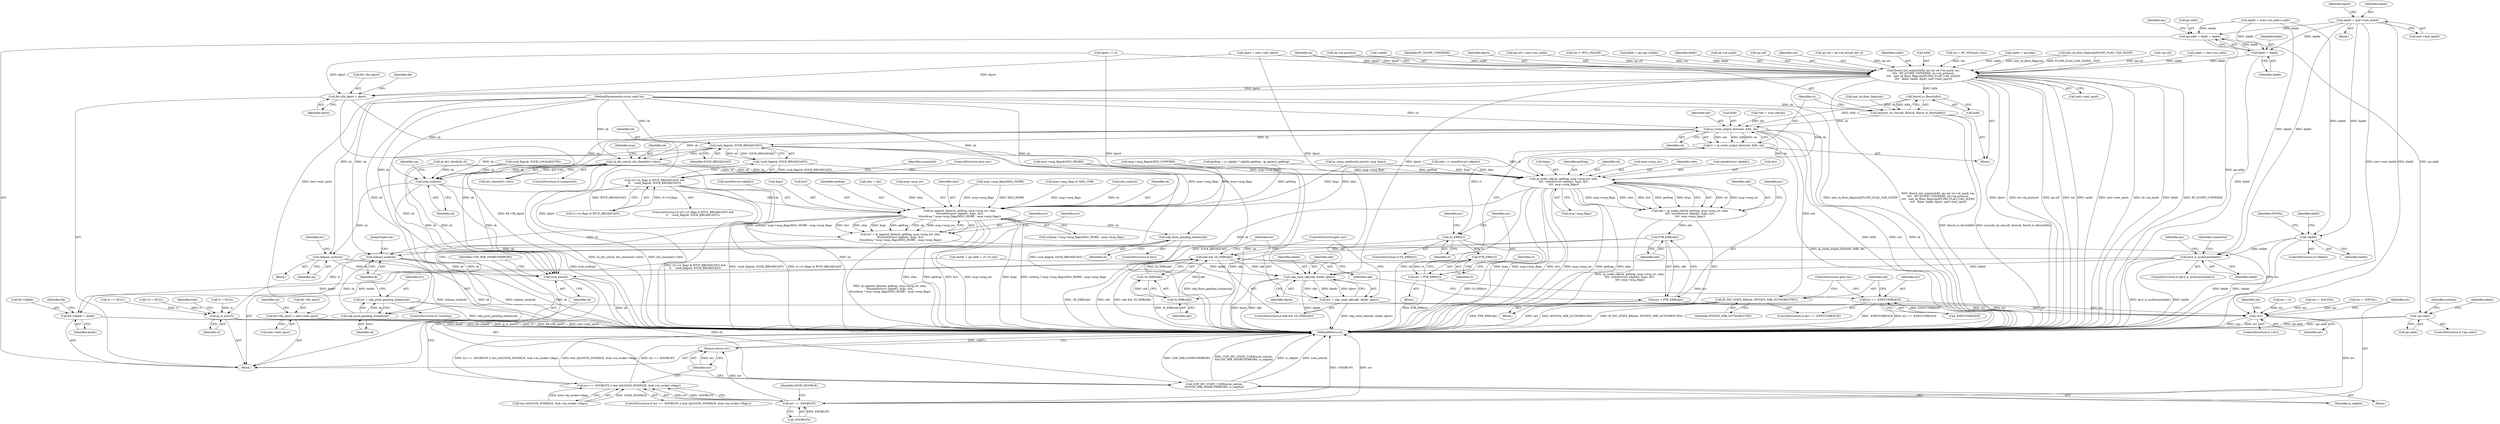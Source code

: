 digraph "0_linux_f6d8bd051c391c1c0458a30b2a7abcd939329259_32@pointer" {
"1000304" [label="(Call,daddr = inet->inet_daddr)"];
"1000387" [label="(Call,ipc.addr = faddr = daddr)"];
"1000596" [label="(Call,!ipc.addr)"];
"1000391" [label="(Call,faddr = daddr)"];
"1000501" [label="(Call,flowi4_init_output(&fl4, ipc.oif, sk->sk_mark, tos,\n\t\t\t\t   RT_SCOPE_UNIVERSE, sk->sk_protocol,\n\t\t\t\t   inet_sk_flowi_flags(sk)|FLOWI_FLAG_CAN_SLEEP,\n\t\t\t\t   faddr, saddr, dport, inet->inet_sport))"];
"1000527" [label="(Call,flowi4_to_flowi(&fl4))"];
"1000525" [label="(Call,security_sk_classify_flow(sk, flowi4_to_flowi(&fl4)))"];
"1000532" [label="(Call,ip_route_output_flow(net, &fl4, sk))"];
"1000530" [label="(Call,rt = ip_route_output_flow(net, &fl4, sk))"];
"1000538" [label="(Call,IS_ERR(rt))"];
"1000543" [label="(Call,PTR_ERR(rt))"];
"1000541" [label="(Call,err = PTR_ERR(rt))"];
"1000549" [label="(Call,err == -ENETUNREACH)"];
"1000770" [label="(Call,!err)"];
"1000776" [label="(Call,err == -ENOBUFS)"];
"1000775" [label="(Call,err == -ENOBUFS || test_bit(SOCK_NOSPACE, &sk->sk_socket->flags))"];
"1000794" [label="(Return,return err;)"];
"1000761" [label="(Call,ip_rt_put(rt))"];
"1000553" [label="(Call,IP_INC_STATS_BH(net, IPSTATS_MIB_OUTNOROUTES))"];
"1000569" [label="(Call,sock_flag(sk, SOCK_BROADCAST))"];
"1000568" [label="(Call,!sock_flag(sk, SOCK_BROADCAST))"];
"1000562" [label="(Call,(rt->rt_flags & RTCF_BROADCAST) &&\n\t\t    !sock_flag(sk, SOCK_BROADCAST))"];
"1000575" [label="(Call,sk_dst_set(sk, dst_clone(&rt->dst)))"];
"1000615" [label="(Call,ip_make_skb(sk, getfrag, msg->msg_iov, ulen,\n\t\t\t\t  sizeof(struct udphdr), &ipc, &rt,\n\t\t\t\t  msg->msg_flags))"];
"1000613" [label="(Call,skb = ip_make_skb(sk, getfrag, msg->msg_iov, ulen,\n\t\t\t\t  sizeof(struct udphdr), &ipc, &rt,\n\t\t\t\t  msg->msg_flags))"];
"1000633" [label="(Call,PTR_ERR(skb))"];
"1000631" [label="(Call,err = PTR_ERR(skb))"];
"1000636" [label="(Call,skb && !IS_ERR(skb))"];
"1000643" [label="(Call,udp_send_skb(skb, daddr, dport))"];
"1000641" [label="(Call,err = udp_send_skb(skb, daddr, dport))"];
"1000639" [label="(Call,IS_ERR(skb))"];
"1000638" [label="(Call,!IS_ERR(skb))"];
"1000790" [label="(Call,sock_net(sk))"];
"1000789" [label="(Call,UDP_INC_STATS_USER(sock_net(sk),\n\t\t\t\tUDP_MIB_SNDBUFERRORS, is_udplite))"];
"1000648" [label="(Call,lock_sock(sk))"];
"1000656" [label="(Call,release_sock(sk))"];
"1000710" [label="(Call,ip_append_data(sk, getfrag, msg->msg_iov, ulen,\n\t\t\tsizeof(struct udphdr), &ipc, &rt,\n\t\t\tcorkreq ? msg->msg_flags|MSG_MORE : msg->msg_flags))"];
"1000708" [label="(Call,err = ip_append_data(sk, getfrag, msg->msg_iov, ulen,\n\t\t\tsizeof(struct udphdr), &ipc, &rt,\n\t\t\tcorkreq ? msg->msg_flags|MSG_MORE : msg->msg_flags))"];
"1000735" [label="(Call,udp_flush_pending_frames(sk))"];
"1000758" [label="(Call,release_sock(sk))"];
"1000743" [label="(Call,udp_push_pending_frames(sk))"];
"1000741" [label="(Call,err = udp_push_pending_frames(sk))"];
"1000685" [label="(Call,fl4->fl4_dport = dport)"];
"1000690" [label="(Call,fl4->fl4_sport = inet->inet_sport)"];
"1000406" [label="(Call,!daddr)"];
"1000455" [label="(Call,ipv4_is_multicast(daddr))"];
"1000675" [label="(Call,fl4->daddr = daddr)"];
"1000716" [label="(Identifier,ulen)"];
"1000494" [label="(Block,)"];
"1000510" [label="(Identifier,tos)"];
"1000568" [label="(Call,!sock_flag(sk, SOCK_BROADCAST))"];
"1000769" [label="(ControlStructure,if (!err))"];
"1000310" [label="(Identifier,dport)"];
"1000230" [label="(Call,ulen += sizeof(struct udphdr))"];
"1000647" [label="(ControlStructure,goto out;)"];
"1000743" [label="(Call,udp_push_pending_frames(sk))"];
"1000633" [label="(Call,PTR_ERR(skb))"];
"1000614" [label="(Identifier,skb)"];
"1000792" [label="(Identifier,UDP_MIB_SNDBUFERRORS)"];
"1000725" [label="(Call,msg->msg_flags|MSG_MORE)"];
"1000540" [label="(Block,)"];
"1000764" [label="(Identifier,free)"];
"1000575" [label="(Call,sk_dst_set(sk, dst_clone(&rt->dst)))"];
"1000177" [label="(Call,msg->msg_flags & MSG_OOB)"];
"1000115" [label="(Block,)"];
"1000686" [label="(Call,fl4->fl4_dport)"];
"1000761" [label="(Call,ip_rt_put(rt))"];
"1000692" [label="(Identifier,fl4)"];
"1000324" [label="(Call,ipc.oif = sk->sk_bound_dev_if)"];
"1000628" [label="(Call,msg->msg_flags)"];
"1000708" [label="(Call,err = ip_append_data(sk, getfrag, msg->msg_iov, ulen,\n\t\t\tsizeof(struct udphdr), &ipc, &rt,\n\t\t\tcorkreq ? msg->msg_flags|MSG_MORE : msg->msg_flags))"];
"1000520" [label="(Identifier,saddr)"];
"1000694" [label="(Call,inet->inet_sport)"];
"1000502" [label="(Call,&fl4)"];
"1000206" [label="(Call,lock_sock(sk))"];
"1000733" [label="(ControlStructure,if (err))"];
"1000596" [label="(Call,!ipc.addr)"];
"1000461" [label="(Identifier,ipc)"];
"1000549" [label="(Call,err == -ENETUNREACH)"];
"1000556" [label="(ControlStructure,goto out;)"];
"1000397" [label="(Identifier,ipc)"];
"1000676" [label="(Call,fl4->daddr)"];
"1000557" [label="(Call,err = -EACCES)"];
"1000758" [label="(Call,release_sock(sk))"];
"1000306" [label="(Call,inet->inet_daddr)"];
"1000421" [label="(Call,tos = RT_TOS(inet->tos))"];
"1000382" [label="(Call,saddr = ipc.addr)"];
"1000546" [label="(Identifier,rt)"];
"1000645" [label="(Identifier,daddr)"];
"1000515" [label="(Call,inet_sk_flowi_flags(sk)|FLOWI_FLAG_CAN_SLEEP)"];
"1000626" [label="(Call,&rt)"];
"1000771" [label="(Identifier,err)"];
"1000794" [label="(Return,return err;)"];
"1000689" [label="(Identifier,dport)"];
"1000639" [label="(Call,IS_ERR(skb))"];
"1000760" [label="(JumpTarget,out:)"];
"1000545" [label="(Call,rt = NULL)"];
"1000572" [label="(ControlStructure,goto out;)"];
"1000624" [label="(Call,&ipc)"];
"1000711" [label="(Identifier,sk)"];
"1000649" [label="(Identifier,sk)"];
"1000643" [label="(Call,udp_send_skb(skb, daddr, dport))"];
"1000717" [label="(Call,sizeof(struct udphdr))"];
"1000723" [label="(Call,corkreq ? msg->msg_flags|MSG_MORE : msg->msg_flags)"];
"1000595" [label="(ControlStructure,if (!ipc.addr))"];
"1000392" [label="(Identifier,faddr)"];
"1000632" [label="(Identifier,err)"];
"1000719" [label="(Call,&ipc)"];
"1000644" [label="(Identifier,skb)"];
"1000459" [label="(Call,!ipc.oif)"];
"1000410" [label="(Identifier,EINVAL)"];
"1000473" [label="(Call,saddr = inet->mc_addr)"];
"1000611" [label="(Identifier,corkreq)"];
"1000512" [label="(Call,sk->sk_protocol)"];
"1000471" [label="(Call,!saddr)"];
"1000774" [label="(ControlStructure,if (err == -ENOBUFS || test_bit(SOCK_NOSPACE, &sk->sk_socket->flags)))"];
"1000735" [label="(Call,udp_flush_pending_frames(sk))"];
"1000405" [label="(ControlStructure,if (!daddr))"];
"1000636" [label="(Call,skb && !IS_ERR(skb))"];
"1000790" [label="(Call,sock_net(sk))"];
"1000528" [label="(Call,&fl4)"];
"1000511" [label="(Identifier,RT_SCOPE_UNIVERSE)"];
"1000491" [label="(Call,rt == NULL)"];
"1000294" [label="(Block,)"];
"1000721" [label="(Call,&rt)"];
"1000539" [label="(Identifier,rt)"];
"1000454" [label="(ControlStructure,if (ipv4_is_multicast(daddr)))"];
"1000699" [label="(Identifier,up)"];
"1000635" [label="(ControlStructure,if (skb && !IS_ERR(skb)))"];
"1000617" [label="(Identifier,getfrag)"];
"1000497" [label="(Call,*net = sock_net(sk))"];
"1000759" [label="(Identifier,sk)"];
"1000350" [label="(Call,ip_cmsg_send(sock_net(sk), msg, &ipc))"];
"1000573" [label="(ControlStructure,if (connected))"];
"1000530" [label="(Call,rt = ip_route_output_flow(net, &fl4, sk))"];
"1000522" [label="(Call,inet->inet_sport)"];
"1000631" [label="(Call,err = PTR_ERR(skb))"];
"1000634" [label="(Identifier,skb)"];
"1000304" [label="(Call,daddr = inet->inet_daddr)"];
"1000387" [label="(Call,ipc.addr = faddr = daddr)"];
"1000521" [label="(Identifier,dport)"];
"1000613" [label="(Call,skb = ip_make_skb(sk, getfrag, msg->msg_iov, ulen,\n\t\t\t\t  sizeof(struct udphdr), &ipc, &rt,\n\t\t\t\t  msg->msg_flags))"];
"1000501" [label="(Call,flowi4_init_output(&fl4, ipc.oif, sk->sk_mark, tos,\n\t\t\t\t   RT_SCOPE_UNIVERSE, sk->sk_protocol,\n\t\t\t\t   inet_sk_flowi_flags(sk)|FLOWI_FLAG_CAN_SLEEP,\n\t\t\t\t   faddr, saddr, dport, inet->inet_sport))"];
"1000691" [label="(Call,fl4->fl4_sport)"];
"1000712" [label="(Identifier,getfrag)"];
"1000659" [label="(Identifier,err)"];
"1000455" [label="(Call,ipv4_is_multicast(daddr))"];
"1000388" [label="(Call,ipc.addr)"];
"1000538" [label="(Call,IS_ERR(rt))"];
"1000638" [label="(Call,!IS_ERR(skb))"];
"1000133" [label="(Call,*rt = NULL)"];
"1000533" [label="(Identifier,net)"];
"1000738" [label="(ControlStructure,if (!corkreq))"];
"1000616" [label="(Identifier,sk)"];
"1000770" [label="(Call,!err)"];
"1000710" [label="(Call,ip_append_data(sk, getfrag, msg->msg_iov, ulen,\n\t\t\tsizeof(struct udphdr), &ipc, &rt,\n\t\t\tcorkreq ? msg->msg_flags|MSG_MORE : msg->msg_flags))"];
"1000791" [label="(Identifier,sk)"];
"1000287" [label="(Call,dport == 0)"];
"1000618" [label="(Call,msg->msg_iov)"];
"1000577" [label="(Call,dst_clone(&rt->dst))"];
"1000112" [label="(MethodParameterIn,struct sock *sk)"];
"1000653" [label="(Identifier,up)"];
"1000775" [label="(Call,err == -ENOBUFS || test_bit(SOCK_NOSPACE, &sk->sk_socket->flags))"];
"1000531" [label="(Identifier,rt)"];
"1000656" [label="(Call,release_sock(sk))"];
"1000534" [label="(Call,&fl4)"];
"1000561" [label="(ControlStructure,if ((rt->rt_flags & RTCF_BROADCAST) &&\n\t\t    !sock_flag(sk, SOCK_BROADCAST)))"];
"1000563" [label="(Call,rt->rt_flags & RTCF_BROADCAST)"];
"1000637" [label="(Identifier,skb)"];
"1000780" [label="(Call,test_bit(SOCK_NOSPACE, &sk->sk_socket->flags))"];
"1000570" [label="(Identifier,sk)"];
"1000682" [label="(Identifier,fl4)"];
"1000463" [label="(Call,ipc.oif = inet->mc_index)"];
"1000555" [label="(Identifier,IPSTATS_MIB_OUTNOROUTES)"];
"1000777" [label="(Identifier,err)"];
"1000407" [label="(Identifier,daddr)"];
"1000793" [label="(Identifier,is_udplite)"];
"1000615" [label="(Call,ip_make_skb(sk, getfrag, msg->msg_iov, ulen,\n\t\t\t\t  sizeof(struct udphdr), &ipc, &rt,\n\t\t\t\t  msg->msg_flags))"];
"1000548" [label="(ControlStructure,if (err == -ENETUNREACH))"];
"1000456" [label="(Identifier,daddr)"];
"1000646" [label="(Identifier,dport)"];
"1000393" [label="(Identifier,daddr)"];
"1000658" [label="(Call,err = -EINVAL)"];
"1000734" [label="(Identifier,err)"];
"1000558" [label="(Identifier,err)"];
"1000776" [label="(Call,err == -ENOBUFS)"];
"1000679" [label="(Identifier,daddr)"];
"1000600" [label="(Call,daddr = ipc.addr = rt->rt_dst)"];
"1000744" [label="(Identifier,sk)"];
"1000526" [label="(Identifier,sk)"];
"1000576" [label="(Identifier,sk)"];
"1000195" [label="(Call,getfrag = is_udplite ? udplite_getfrag : ip_generic_getfrag)"];
"1000412" [label="(Identifier,faddr)"];
"1000448" [label="(Call,tos |= RTO_ONLINK)"];
"1000541" [label="(Call,err = PTR_ERR(rt))"];
"1000543" [label="(Call,PTR_ERR(rt))"];
"1000742" [label="(Identifier,err)"];
"1000391" [label="(Call,faddr = daddr)"];
"1000527" [label="(Call,flowi4_to_flowi(&fl4))"];
"1000736" [label="(Identifier,sk)"];
"1000532" [label="(Call,ip_route_output_flow(net, &fl4, sk))"];
"1000621" [label="(Identifier,ulen)"];
"1000816" [label="(MethodReturn,int)"];
"1000641" [label="(Call,err = udp_send_skb(skb, daddr, dport))"];
"1000525" [label="(Call,security_sk_classify_flow(sk, flowi4_to_flowi(&fl4)))"];
"1000788" [label="(Block,)"];
"1000781" [label="(Identifier,SOCK_NOSPACE)"];
"1000128" [label="(Call,ulen = len)"];
"1000309" [label="(Call,dport = inet->inet_dport)"];
"1000429" [label="(Call,sock_flag(sk, SOCK_LOCALROUTE))"];
"1000657" [label="(Identifier,sk)"];
"1000569" [label="(Call,sock_flag(sk, SOCK_BROADCAST))"];
"1000411" [label="(Call,faddr = ipc.opt->faddr)"];
"1000574" [label="(Identifier,connected)"];
"1000482" [label="(Identifier,connected)"];
"1000778" [label="(Call,-ENOBUFS)"];
"1000553" [label="(Call,IP_INC_STATS_BH(net, IPSTATS_MIB_OUTNOROUTES))"];
"1000544" [label="(Identifier,rt)"];
"1000550" [label="(Identifier,err)"];
"1000805" [label="(Call,msg->msg_flags&MSG_PROBE)"];
"1000305" [label="(Identifier,daddr)"];
"1000685" [label="(Call,fl4->fl4_dport = dport)"];
"1000583" [label="(Call,msg->msg_flags&MSG_CONFIRM)"];
"1000536" [label="(Identifier,sk)"];
"1000406" [label="(Call,!daddr)"];
"1000519" [label="(Identifier,faddr)"];
"1000675" [label="(Call,fl4->daddr = daddr)"];
"1000507" [label="(Call,sk->sk_mark)"];
"1000640" [label="(Identifier,skb)"];
"1000789" [label="(Call,UDP_INC_STATS_USER(sock_net(sk),\n\t\t\t\tUDP_MIB_SNDBUFERRORS, is_udplite))"];
"1000504" [label="(Call,ipc.oif)"];
"1000741" [label="(Call,err = udp_push_pending_frames(sk))"];
"1000554" [label="(Identifier,net)"];
"1000773" [label="(Identifier,len)"];
"1000487" [label="(Call,sk_dst_check(sk, 0))"];
"1000551" [label="(Call,-ENETUNREACH)"];
"1000542" [label="(Identifier,err)"];
"1000622" [label="(Call,sizeof(struct udphdr))"];
"1000762" [label="(Identifier,rt)"];
"1000795" [label="(Identifier,err)"];
"1000601" [label="(Identifier,daddr)"];
"1000562" [label="(Call,(rt->rt_flags & RTCF_BROADCAST) &&\n\t\t    !sock_flag(sk, SOCK_BROADCAST))"];
"1000812" [label="(Call,err = 0)"];
"1000713" [label="(Call,msg->msg_iov)"];
"1000571" [label="(Identifier,SOCK_BROADCAST)"];
"1000642" [label="(Identifier,err)"];
"1000516" [label="(Call,inet_sk_flowi_flags(sk))"];
"1000597" [label="(Call,ipc.addr)"];
"1000612" [label="(Block,)"];
"1000690" [label="(Call,fl4->fl4_sport = inet->inet_sport)"];
"1000537" [label="(ControlStructure,if (IS_ERR(rt)))"];
"1000648" [label="(Call,lock_sock(sk))"];
"1000585" [label="(Identifier,msg)"];
"1000655" [label="(Block,)"];
"1000274" [label="(Call,daddr = usin->sin_addr.s_addr)"];
"1000709" [label="(Identifier,err)"];
"1000304" -> "1000294"  [label="AST: "];
"1000304" -> "1000306"  [label="CFG: "];
"1000305" -> "1000304"  [label="AST: "];
"1000306" -> "1000304"  [label="AST: "];
"1000310" -> "1000304"  [label="CFG: "];
"1000304" -> "1000816"  [label="DDG: daddr"];
"1000304" -> "1000816"  [label="DDG: inet->inet_daddr"];
"1000304" -> "1000387"  [label="DDG: daddr"];
"1000304" -> "1000391"  [label="DDG: daddr"];
"1000304" -> "1000406"  [label="DDG: daddr"];
"1000304" -> "1000455"  [label="DDG: daddr"];
"1000387" -> "1000115"  [label="AST: "];
"1000387" -> "1000391"  [label="CFG: "];
"1000388" -> "1000387"  [label="AST: "];
"1000391" -> "1000387"  [label="AST: "];
"1000397" -> "1000387"  [label="CFG: "];
"1000387" -> "1000816"  [label="DDG: ipc.addr"];
"1000391" -> "1000387"  [label="DDG: faddr"];
"1000274" -> "1000387"  [label="DDG: daddr"];
"1000387" -> "1000596"  [label="DDG: ipc.addr"];
"1000596" -> "1000595"  [label="AST: "];
"1000596" -> "1000597"  [label="CFG: "];
"1000597" -> "1000596"  [label="AST: "];
"1000601" -> "1000596"  [label="CFG: "];
"1000611" -> "1000596"  [label="CFG: "];
"1000596" -> "1000816"  [label="DDG: ipc.addr"];
"1000596" -> "1000816"  [label="DDG: !ipc.addr"];
"1000391" -> "1000393"  [label="CFG: "];
"1000392" -> "1000391"  [label="AST: "];
"1000393" -> "1000391"  [label="AST: "];
"1000391" -> "1000816"  [label="DDG: faddr"];
"1000274" -> "1000391"  [label="DDG: daddr"];
"1000391" -> "1000501"  [label="DDG: faddr"];
"1000501" -> "1000494"  [label="AST: "];
"1000501" -> "1000522"  [label="CFG: "];
"1000502" -> "1000501"  [label="AST: "];
"1000504" -> "1000501"  [label="AST: "];
"1000507" -> "1000501"  [label="AST: "];
"1000510" -> "1000501"  [label="AST: "];
"1000511" -> "1000501"  [label="AST: "];
"1000512" -> "1000501"  [label="AST: "];
"1000515" -> "1000501"  [label="AST: "];
"1000519" -> "1000501"  [label="AST: "];
"1000520" -> "1000501"  [label="AST: "];
"1000521" -> "1000501"  [label="AST: "];
"1000522" -> "1000501"  [label="AST: "];
"1000526" -> "1000501"  [label="CFG: "];
"1000501" -> "1000816"  [label="DDG: saddr"];
"1000501" -> "1000816"  [label="DDG: inet->inet_sport"];
"1000501" -> "1000816"  [label="DDG: sk->sk_mark"];
"1000501" -> "1000816"  [label="DDG: RT_SCOPE_UNIVERSE"];
"1000501" -> "1000816"  [label="DDG: faddr"];
"1000501" -> "1000816"  [label="DDG: inet_sk_flowi_flags(sk)|FLOWI_FLAG_CAN_SLEEP"];
"1000501" -> "1000816"  [label="DDG: flowi4_init_output(&fl4, ipc.oif, sk->sk_mark, tos,\n\t\t\t\t   RT_SCOPE_UNIVERSE, sk->sk_protocol,\n\t\t\t\t   inet_sk_flowi_flags(sk)|FLOWI_FLAG_CAN_SLEEP,\n\t\t\t\t   faddr, saddr, dport, inet->inet_sport)"];
"1000501" -> "1000816"  [label="DDG: dport"];
"1000501" -> "1000816"  [label="DDG: sk->sk_protocol"];
"1000501" -> "1000816"  [label="DDG: ipc.oif"];
"1000501" -> "1000816"  [label="DDG: tos"];
"1000459" -> "1000501"  [label="DDG: ipc.oif"];
"1000463" -> "1000501"  [label="DDG: ipc.oif"];
"1000324" -> "1000501"  [label="DDG: ipc.oif"];
"1000421" -> "1000501"  [label="DDG: tos"];
"1000448" -> "1000501"  [label="DDG: tos"];
"1000515" -> "1000501"  [label="DDG: inet_sk_flowi_flags(sk)"];
"1000515" -> "1000501"  [label="DDG: FLOWI_FLAG_CAN_SLEEP"];
"1000411" -> "1000501"  [label="DDG: faddr"];
"1000382" -> "1000501"  [label="DDG: saddr"];
"1000471" -> "1000501"  [label="DDG: saddr"];
"1000473" -> "1000501"  [label="DDG: saddr"];
"1000309" -> "1000501"  [label="DDG: dport"];
"1000287" -> "1000501"  [label="DDG: dport"];
"1000501" -> "1000527"  [label="DDG: &fl4"];
"1000501" -> "1000643"  [label="DDG: dport"];
"1000501" -> "1000685"  [label="DDG: dport"];
"1000501" -> "1000690"  [label="DDG: inet->inet_sport"];
"1000527" -> "1000525"  [label="AST: "];
"1000527" -> "1000528"  [label="CFG: "];
"1000528" -> "1000527"  [label="AST: "];
"1000525" -> "1000527"  [label="CFG: "];
"1000527" -> "1000525"  [label="DDG: &fl4"];
"1000527" -> "1000532"  [label="DDG: &fl4"];
"1000525" -> "1000494"  [label="AST: "];
"1000526" -> "1000525"  [label="AST: "];
"1000531" -> "1000525"  [label="CFG: "];
"1000525" -> "1000816"  [label="DDG: security_sk_classify_flow(sk, flowi4_to_flowi(&fl4))"];
"1000525" -> "1000816"  [label="DDG: flowi4_to_flowi(&fl4)"];
"1000516" -> "1000525"  [label="DDG: sk"];
"1000112" -> "1000525"  [label="DDG: sk"];
"1000525" -> "1000532"  [label="DDG: sk"];
"1000532" -> "1000530"  [label="AST: "];
"1000532" -> "1000536"  [label="CFG: "];
"1000533" -> "1000532"  [label="AST: "];
"1000534" -> "1000532"  [label="AST: "];
"1000536" -> "1000532"  [label="AST: "];
"1000530" -> "1000532"  [label="CFG: "];
"1000532" -> "1000816"  [label="DDG: net"];
"1000532" -> "1000816"  [label="DDG: sk"];
"1000532" -> "1000816"  [label="DDG: &fl4"];
"1000532" -> "1000530"  [label="DDG: net"];
"1000532" -> "1000530"  [label="DDG: &fl4"];
"1000532" -> "1000530"  [label="DDG: sk"];
"1000497" -> "1000532"  [label="DDG: net"];
"1000112" -> "1000532"  [label="DDG: sk"];
"1000532" -> "1000553"  [label="DDG: net"];
"1000532" -> "1000569"  [label="DDG: sk"];
"1000532" -> "1000575"  [label="DDG: sk"];
"1000532" -> "1000615"  [label="DDG: sk"];
"1000532" -> "1000648"  [label="DDG: sk"];
"1000532" -> "1000790"  [label="DDG: sk"];
"1000530" -> "1000494"  [label="AST: "];
"1000531" -> "1000530"  [label="AST: "];
"1000539" -> "1000530"  [label="CFG: "];
"1000530" -> "1000816"  [label="DDG: ip_route_output_flow(net, &fl4, sk)"];
"1000530" -> "1000538"  [label="DDG: rt"];
"1000538" -> "1000537"  [label="AST: "];
"1000538" -> "1000539"  [label="CFG: "];
"1000539" -> "1000538"  [label="AST: "];
"1000542" -> "1000538"  [label="CFG: "];
"1000558" -> "1000538"  [label="CFG: "];
"1000538" -> "1000816"  [label="DDG: IS_ERR(rt)"];
"1000538" -> "1000543"  [label="DDG: rt"];
"1000538" -> "1000761"  [label="DDG: rt"];
"1000543" -> "1000541"  [label="AST: "];
"1000543" -> "1000544"  [label="CFG: "];
"1000544" -> "1000543"  [label="AST: "];
"1000541" -> "1000543"  [label="CFG: "];
"1000543" -> "1000541"  [label="DDG: rt"];
"1000541" -> "1000540"  [label="AST: "];
"1000542" -> "1000541"  [label="AST: "];
"1000546" -> "1000541"  [label="CFG: "];
"1000541" -> "1000816"  [label="DDG: PTR_ERR(rt)"];
"1000541" -> "1000549"  [label="DDG: err"];
"1000549" -> "1000548"  [label="AST: "];
"1000549" -> "1000551"  [label="CFG: "];
"1000550" -> "1000549"  [label="AST: "];
"1000551" -> "1000549"  [label="AST: "];
"1000554" -> "1000549"  [label="CFG: "];
"1000556" -> "1000549"  [label="CFG: "];
"1000549" -> "1000816"  [label="DDG: -ENETUNREACH"];
"1000549" -> "1000816"  [label="DDG: err == -ENETUNREACH"];
"1000551" -> "1000549"  [label="DDG: ENETUNREACH"];
"1000549" -> "1000770"  [label="DDG: err"];
"1000770" -> "1000769"  [label="AST: "];
"1000770" -> "1000771"  [label="CFG: "];
"1000771" -> "1000770"  [label="AST: "];
"1000773" -> "1000770"  [label="CFG: "];
"1000777" -> "1000770"  [label="CFG: "];
"1000770" -> "1000816"  [label="DDG: !err"];
"1000770" -> "1000816"  [label="DDG: err"];
"1000708" -> "1000770"  [label="DDG: err"];
"1000631" -> "1000770"  [label="DDG: err"];
"1000557" -> "1000770"  [label="DDG: err"];
"1000812" -> "1000770"  [label="DDG: err"];
"1000658" -> "1000770"  [label="DDG: err"];
"1000641" -> "1000770"  [label="DDG: err"];
"1000741" -> "1000770"  [label="DDG: err"];
"1000770" -> "1000776"  [label="DDG: err"];
"1000776" -> "1000775"  [label="AST: "];
"1000776" -> "1000778"  [label="CFG: "];
"1000777" -> "1000776"  [label="AST: "];
"1000778" -> "1000776"  [label="AST: "];
"1000781" -> "1000776"  [label="CFG: "];
"1000775" -> "1000776"  [label="CFG: "];
"1000776" -> "1000816"  [label="DDG: err"];
"1000776" -> "1000816"  [label="DDG: -ENOBUFS"];
"1000776" -> "1000775"  [label="DDG: err"];
"1000776" -> "1000775"  [label="DDG: -ENOBUFS"];
"1000778" -> "1000776"  [label="DDG: ENOBUFS"];
"1000776" -> "1000794"  [label="DDG: err"];
"1000775" -> "1000774"  [label="AST: "];
"1000775" -> "1000780"  [label="CFG: "];
"1000780" -> "1000775"  [label="AST: "];
"1000791" -> "1000775"  [label="CFG: "];
"1000795" -> "1000775"  [label="CFG: "];
"1000775" -> "1000816"  [label="DDG: test_bit(SOCK_NOSPACE, &sk->sk_socket->flags)"];
"1000775" -> "1000816"  [label="DDG: err == -ENOBUFS"];
"1000775" -> "1000816"  [label="DDG: err == -ENOBUFS || test_bit(SOCK_NOSPACE, &sk->sk_socket->flags)"];
"1000780" -> "1000775"  [label="DDG: SOCK_NOSPACE"];
"1000780" -> "1000775"  [label="DDG: &sk->sk_socket->flags"];
"1000794" -> "1000115"  [label="AST: "];
"1000794" -> "1000795"  [label="CFG: "];
"1000795" -> "1000794"  [label="AST: "];
"1000816" -> "1000794"  [label="CFG: "];
"1000794" -> "1000816"  [label="DDG: <RET>"];
"1000795" -> "1000794"  [label="DDG: err"];
"1000761" -> "1000115"  [label="AST: "];
"1000761" -> "1000762"  [label="CFG: "];
"1000762" -> "1000761"  [label="AST: "];
"1000764" -> "1000761"  [label="CFG: "];
"1000761" -> "1000816"  [label="DDG: rt"];
"1000761" -> "1000816"  [label="DDG: ip_rt_put(rt)"];
"1000545" -> "1000761"  [label="DDG: rt"];
"1000133" -> "1000761"  [label="DDG: rt"];
"1000491" -> "1000761"  [label="DDG: rt"];
"1000553" -> "1000548"  [label="AST: "];
"1000553" -> "1000555"  [label="CFG: "];
"1000554" -> "1000553"  [label="AST: "];
"1000555" -> "1000553"  [label="AST: "];
"1000556" -> "1000553"  [label="CFG: "];
"1000553" -> "1000816"  [label="DDG: IP_INC_STATS_BH(net, IPSTATS_MIB_OUTNOROUTES)"];
"1000553" -> "1000816"  [label="DDG: net"];
"1000553" -> "1000816"  [label="DDG: IPSTATS_MIB_OUTNOROUTES"];
"1000569" -> "1000568"  [label="AST: "];
"1000569" -> "1000571"  [label="CFG: "];
"1000570" -> "1000569"  [label="AST: "];
"1000571" -> "1000569"  [label="AST: "];
"1000568" -> "1000569"  [label="CFG: "];
"1000569" -> "1000816"  [label="DDG: SOCK_BROADCAST"];
"1000569" -> "1000816"  [label="DDG: sk"];
"1000569" -> "1000568"  [label="DDG: sk"];
"1000569" -> "1000568"  [label="DDG: SOCK_BROADCAST"];
"1000112" -> "1000569"  [label="DDG: sk"];
"1000569" -> "1000575"  [label="DDG: sk"];
"1000569" -> "1000615"  [label="DDG: sk"];
"1000569" -> "1000648"  [label="DDG: sk"];
"1000569" -> "1000790"  [label="DDG: sk"];
"1000568" -> "1000562"  [label="AST: "];
"1000562" -> "1000568"  [label="CFG: "];
"1000568" -> "1000816"  [label="DDG: sock_flag(sk, SOCK_BROADCAST)"];
"1000568" -> "1000562"  [label="DDG: sock_flag(sk, SOCK_BROADCAST)"];
"1000562" -> "1000561"  [label="AST: "];
"1000562" -> "1000563"  [label="CFG: "];
"1000563" -> "1000562"  [label="AST: "];
"1000572" -> "1000562"  [label="CFG: "];
"1000574" -> "1000562"  [label="CFG: "];
"1000562" -> "1000816"  [label="DDG: rt->rt_flags & RTCF_BROADCAST"];
"1000562" -> "1000816"  [label="DDG: (rt->rt_flags & RTCF_BROADCAST) &&\n\t\t    !sock_flag(sk, SOCK_BROADCAST)"];
"1000562" -> "1000816"  [label="DDG: !sock_flag(sk, SOCK_BROADCAST)"];
"1000563" -> "1000562"  [label="DDG: rt->rt_flags"];
"1000563" -> "1000562"  [label="DDG: RTCF_BROADCAST"];
"1000575" -> "1000573"  [label="AST: "];
"1000575" -> "1000577"  [label="CFG: "];
"1000576" -> "1000575"  [label="AST: "];
"1000577" -> "1000575"  [label="AST: "];
"1000585" -> "1000575"  [label="CFG: "];
"1000575" -> "1000816"  [label="DDG: sk_dst_set(sk, dst_clone(&rt->dst))"];
"1000575" -> "1000816"  [label="DDG: dst_clone(&rt->dst)"];
"1000575" -> "1000816"  [label="DDG: sk"];
"1000112" -> "1000575"  [label="DDG: sk"];
"1000577" -> "1000575"  [label="DDG: &rt->dst"];
"1000575" -> "1000615"  [label="DDG: sk"];
"1000575" -> "1000648"  [label="DDG: sk"];
"1000575" -> "1000790"  [label="DDG: sk"];
"1000615" -> "1000613"  [label="AST: "];
"1000615" -> "1000628"  [label="CFG: "];
"1000616" -> "1000615"  [label="AST: "];
"1000617" -> "1000615"  [label="AST: "];
"1000618" -> "1000615"  [label="AST: "];
"1000621" -> "1000615"  [label="AST: "];
"1000622" -> "1000615"  [label="AST: "];
"1000624" -> "1000615"  [label="AST: "];
"1000626" -> "1000615"  [label="AST: "];
"1000628" -> "1000615"  [label="AST: "];
"1000613" -> "1000615"  [label="CFG: "];
"1000615" -> "1000816"  [label="DDG: &rt"];
"1000615" -> "1000816"  [label="DDG: msg->msg_iov"];
"1000615" -> "1000816"  [label="DDG: getfrag"];
"1000615" -> "1000816"  [label="DDG: ulen"];
"1000615" -> "1000816"  [label="DDG: sk"];
"1000615" -> "1000816"  [label="DDG: &ipc"];
"1000615" -> "1000816"  [label="DDG: msg->msg_flags"];
"1000615" -> "1000613"  [label="DDG: sk"];
"1000615" -> "1000613"  [label="DDG: msg->msg_iov"];
"1000615" -> "1000613"  [label="DDG: msg->msg_flags"];
"1000615" -> "1000613"  [label="DDG: ulen"];
"1000615" -> "1000613"  [label="DDG: &rt"];
"1000615" -> "1000613"  [label="DDG: getfrag"];
"1000615" -> "1000613"  [label="DDG: &ipc"];
"1000487" -> "1000615"  [label="DDG: sk"];
"1000429" -> "1000615"  [label="DDG: sk"];
"1000112" -> "1000615"  [label="DDG: sk"];
"1000195" -> "1000615"  [label="DDG: getfrag"];
"1000230" -> "1000615"  [label="DDG: ulen"];
"1000350" -> "1000615"  [label="DDG: &ipc"];
"1000805" -> "1000615"  [label="DDG: msg->msg_flags"];
"1000583" -> "1000615"  [label="DDG: msg->msg_flags"];
"1000615" -> "1000790"  [label="DDG: sk"];
"1000613" -> "1000612"  [label="AST: "];
"1000614" -> "1000613"  [label="AST: "];
"1000632" -> "1000613"  [label="CFG: "];
"1000613" -> "1000816"  [label="DDG: ip_make_skb(sk, getfrag, msg->msg_iov, ulen,\n\t\t\t\t  sizeof(struct udphdr), &ipc, &rt,\n\t\t\t\t  msg->msg_flags)"];
"1000613" -> "1000633"  [label="DDG: skb"];
"1000633" -> "1000631"  [label="AST: "];
"1000633" -> "1000634"  [label="CFG: "];
"1000634" -> "1000633"  [label="AST: "];
"1000631" -> "1000633"  [label="CFG: "];
"1000633" -> "1000631"  [label="DDG: skb"];
"1000633" -> "1000636"  [label="DDG: skb"];
"1000633" -> "1000639"  [label="DDG: skb"];
"1000631" -> "1000612"  [label="AST: "];
"1000632" -> "1000631"  [label="AST: "];
"1000637" -> "1000631"  [label="CFG: "];
"1000631" -> "1000816"  [label="DDG: PTR_ERR(skb)"];
"1000636" -> "1000635"  [label="AST: "];
"1000636" -> "1000637"  [label="CFG: "];
"1000636" -> "1000638"  [label="CFG: "];
"1000637" -> "1000636"  [label="AST: "];
"1000638" -> "1000636"  [label="AST: "];
"1000642" -> "1000636"  [label="CFG: "];
"1000647" -> "1000636"  [label="CFG: "];
"1000636" -> "1000816"  [label="DDG: !IS_ERR(skb)"];
"1000636" -> "1000816"  [label="DDG: skb"];
"1000636" -> "1000816"  [label="DDG: skb && !IS_ERR(skb)"];
"1000639" -> "1000636"  [label="DDG: skb"];
"1000638" -> "1000636"  [label="DDG: IS_ERR(skb)"];
"1000636" -> "1000643"  [label="DDG: skb"];
"1000643" -> "1000641"  [label="AST: "];
"1000643" -> "1000646"  [label="CFG: "];
"1000644" -> "1000643"  [label="AST: "];
"1000645" -> "1000643"  [label="AST: "];
"1000646" -> "1000643"  [label="AST: "];
"1000641" -> "1000643"  [label="CFG: "];
"1000643" -> "1000816"  [label="DDG: dport"];
"1000643" -> "1000816"  [label="DDG: skb"];
"1000643" -> "1000816"  [label="DDG: daddr"];
"1000643" -> "1000641"  [label="DDG: skb"];
"1000643" -> "1000641"  [label="DDG: daddr"];
"1000643" -> "1000641"  [label="DDG: dport"];
"1000455" -> "1000643"  [label="DDG: daddr"];
"1000600" -> "1000643"  [label="DDG: daddr"];
"1000309" -> "1000643"  [label="DDG: dport"];
"1000287" -> "1000643"  [label="DDG: dport"];
"1000641" -> "1000635"  [label="AST: "];
"1000642" -> "1000641"  [label="AST: "];
"1000647" -> "1000641"  [label="CFG: "];
"1000641" -> "1000816"  [label="DDG: udp_send_skb(skb, daddr, dport)"];
"1000639" -> "1000638"  [label="AST: "];
"1000639" -> "1000640"  [label="CFG: "];
"1000640" -> "1000639"  [label="AST: "];
"1000638" -> "1000639"  [label="CFG: "];
"1000639" -> "1000638"  [label="DDG: skb"];
"1000638" -> "1000816"  [label="DDG: IS_ERR(skb)"];
"1000790" -> "1000789"  [label="AST: "];
"1000790" -> "1000791"  [label="CFG: "];
"1000791" -> "1000790"  [label="AST: "];
"1000792" -> "1000790"  [label="CFG: "];
"1000790" -> "1000816"  [label="DDG: sk"];
"1000790" -> "1000789"  [label="DDG: sk"];
"1000487" -> "1000790"  [label="DDG: sk"];
"1000758" -> "1000790"  [label="DDG: sk"];
"1000429" -> "1000790"  [label="DDG: sk"];
"1000656" -> "1000790"  [label="DDG: sk"];
"1000112" -> "1000790"  [label="DDG: sk"];
"1000789" -> "1000788"  [label="AST: "];
"1000789" -> "1000793"  [label="CFG: "];
"1000792" -> "1000789"  [label="AST: "];
"1000793" -> "1000789"  [label="AST: "];
"1000795" -> "1000789"  [label="CFG: "];
"1000789" -> "1000816"  [label="DDG: UDP_MIB_SNDBUFERRORS"];
"1000789" -> "1000816"  [label="DDG: UDP_INC_STATS_USER(sock_net(sk),\n\t\t\t\tUDP_MIB_SNDBUFERRORS, is_udplite)"];
"1000789" -> "1000816"  [label="DDG: is_udplite"];
"1000789" -> "1000816"  [label="DDG: sock_net(sk)"];
"1000648" -> "1000115"  [label="AST: "];
"1000648" -> "1000649"  [label="CFG: "];
"1000649" -> "1000648"  [label="AST: "];
"1000653" -> "1000648"  [label="CFG: "];
"1000648" -> "1000816"  [label="DDG: lock_sock(sk)"];
"1000487" -> "1000648"  [label="DDG: sk"];
"1000429" -> "1000648"  [label="DDG: sk"];
"1000112" -> "1000648"  [label="DDG: sk"];
"1000648" -> "1000656"  [label="DDG: sk"];
"1000648" -> "1000710"  [label="DDG: sk"];
"1000656" -> "1000655"  [label="AST: "];
"1000656" -> "1000657"  [label="CFG: "];
"1000657" -> "1000656"  [label="AST: "];
"1000659" -> "1000656"  [label="CFG: "];
"1000656" -> "1000816"  [label="DDG: release_sock(sk)"];
"1000656" -> "1000816"  [label="DDG: sk"];
"1000112" -> "1000656"  [label="DDG: sk"];
"1000710" -> "1000708"  [label="AST: "];
"1000710" -> "1000723"  [label="CFG: "];
"1000711" -> "1000710"  [label="AST: "];
"1000712" -> "1000710"  [label="AST: "];
"1000713" -> "1000710"  [label="AST: "];
"1000716" -> "1000710"  [label="AST: "];
"1000717" -> "1000710"  [label="AST: "];
"1000719" -> "1000710"  [label="AST: "];
"1000721" -> "1000710"  [label="AST: "];
"1000723" -> "1000710"  [label="AST: "];
"1000708" -> "1000710"  [label="CFG: "];
"1000710" -> "1000816"  [label="DDG: ulen"];
"1000710" -> "1000816"  [label="DDG: getfrag"];
"1000710" -> "1000816"  [label="DDG: &rt"];
"1000710" -> "1000816"  [label="DDG: msg->msg_iov"];
"1000710" -> "1000816"  [label="DDG: &ipc"];
"1000710" -> "1000816"  [label="DDG: corkreq ? msg->msg_flags|MSG_MORE : msg->msg_flags"];
"1000710" -> "1000708"  [label="DDG: corkreq ? msg->msg_flags|MSG_MORE : msg->msg_flags"];
"1000710" -> "1000708"  [label="DDG: &rt"];
"1000710" -> "1000708"  [label="DDG: ulen"];
"1000710" -> "1000708"  [label="DDG: &ipc"];
"1000710" -> "1000708"  [label="DDG: getfrag"];
"1000710" -> "1000708"  [label="DDG: sk"];
"1000710" -> "1000708"  [label="DDG: msg->msg_iov"];
"1000206" -> "1000710"  [label="DDG: sk"];
"1000112" -> "1000710"  [label="DDG: sk"];
"1000195" -> "1000710"  [label="DDG: getfrag"];
"1000128" -> "1000710"  [label="DDG: ulen"];
"1000230" -> "1000710"  [label="DDG: ulen"];
"1000350" -> "1000710"  [label="DDG: &ipc"];
"1000725" -> "1000710"  [label="DDG: msg->msg_flags"];
"1000725" -> "1000710"  [label="DDG: MSG_MORE"];
"1000177" -> "1000710"  [label="DDG: msg->msg_flags"];
"1000805" -> "1000710"  [label="DDG: msg->msg_flags"];
"1000583" -> "1000710"  [label="DDG: msg->msg_flags"];
"1000710" -> "1000735"  [label="DDG: sk"];
"1000710" -> "1000743"  [label="DDG: sk"];
"1000710" -> "1000758"  [label="DDG: sk"];
"1000708" -> "1000115"  [label="AST: "];
"1000709" -> "1000708"  [label="AST: "];
"1000734" -> "1000708"  [label="CFG: "];
"1000708" -> "1000816"  [label="DDG: ip_append_data(sk, getfrag, msg->msg_iov, ulen,\n\t\t\tsizeof(struct udphdr), &ipc, &rt,\n\t\t\tcorkreq ? msg->msg_flags|MSG_MORE : msg->msg_flags)"];
"1000735" -> "1000733"  [label="AST: "];
"1000735" -> "1000736"  [label="CFG: "];
"1000736" -> "1000735"  [label="AST: "];
"1000759" -> "1000735"  [label="CFG: "];
"1000735" -> "1000816"  [label="DDG: udp_flush_pending_frames(sk)"];
"1000112" -> "1000735"  [label="DDG: sk"];
"1000735" -> "1000758"  [label="DDG: sk"];
"1000758" -> "1000115"  [label="AST: "];
"1000758" -> "1000759"  [label="CFG: "];
"1000759" -> "1000758"  [label="AST: "];
"1000760" -> "1000758"  [label="CFG: "];
"1000758" -> "1000816"  [label="DDG: release_sock(sk)"];
"1000758" -> "1000816"  [label="DDG: sk"];
"1000743" -> "1000758"  [label="DDG: sk"];
"1000112" -> "1000758"  [label="DDG: sk"];
"1000743" -> "1000741"  [label="AST: "];
"1000743" -> "1000744"  [label="CFG: "];
"1000744" -> "1000743"  [label="AST: "];
"1000741" -> "1000743"  [label="CFG: "];
"1000743" -> "1000741"  [label="DDG: sk"];
"1000112" -> "1000743"  [label="DDG: sk"];
"1000741" -> "1000738"  [label="AST: "];
"1000742" -> "1000741"  [label="AST: "];
"1000759" -> "1000741"  [label="CFG: "];
"1000741" -> "1000816"  [label="DDG: udp_push_pending_frames(sk)"];
"1000685" -> "1000115"  [label="AST: "];
"1000685" -> "1000689"  [label="CFG: "];
"1000686" -> "1000685"  [label="AST: "];
"1000689" -> "1000685"  [label="AST: "];
"1000692" -> "1000685"  [label="CFG: "];
"1000685" -> "1000816"  [label="DDG: dport"];
"1000685" -> "1000816"  [label="DDG: fl4->fl4_dport"];
"1000309" -> "1000685"  [label="DDG: dport"];
"1000287" -> "1000685"  [label="DDG: dport"];
"1000690" -> "1000115"  [label="AST: "];
"1000690" -> "1000694"  [label="CFG: "];
"1000691" -> "1000690"  [label="AST: "];
"1000694" -> "1000690"  [label="AST: "];
"1000699" -> "1000690"  [label="CFG: "];
"1000690" -> "1000816"  [label="DDG: inet->inet_sport"];
"1000690" -> "1000816"  [label="DDG: fl4->fl4_sport"];
"1000406" -> "1000405"  [label="AST: "];
"1000406" -> "1000407"  [label="CFG: "];
"1000407" -> "1000406"  [label="AST: "];
"1000410" -> "1000406"  [label="CFG: "];
"1000412" -> "1000406"  [label="CFG: "];
"1000406" -> "1000816"  [label="DDG: daddr"];
"1000406" -> "1000816"  [label="DDG: !daddr"];
"1000274" -> "1000406"  [label="DDG: daddr"];
"1000406" -> "1000455"  [label="DDG: daddr"];
"1000455" -> "1000454"  [label="AST: "];
"1000455" -> "1000456"  [label="CFG: "];
"1000456" -> "1000455"  [label="AST: "];
"1000461" -> "1000455"  [label="CFG: "];
"1000482" -> "1000455"  [label="CFG: "];
"1000455" -> "1000816"  [label="DDG: ipv4_is_multicast(daddr)"];
"1000455" -> "1000816"  [label="DDG: daddr"];
"1000274" -> "1000455"  [label="DDG: daddr"];
"1000455" -> "1000675"  [label="DDG: daddr"];
"1000675" -> "1000115"  [label="AST: "];
"1000675" -> "1000679"  [label="CFG: "];
"1000676" -> "1000675"  [label="AST: "];
"1000679" -> "1000675"  [label="AST: "];
"1000682" -> "1000675"  [label="CFG: "];
"1000675" -> "1000816"  [label="DDG: fl4->daddr"];
"1000675" -> "1000816"  [label="DDG: daddr"];
"1000600" -> "1000675"  [label="DDG: daddr"];
}
